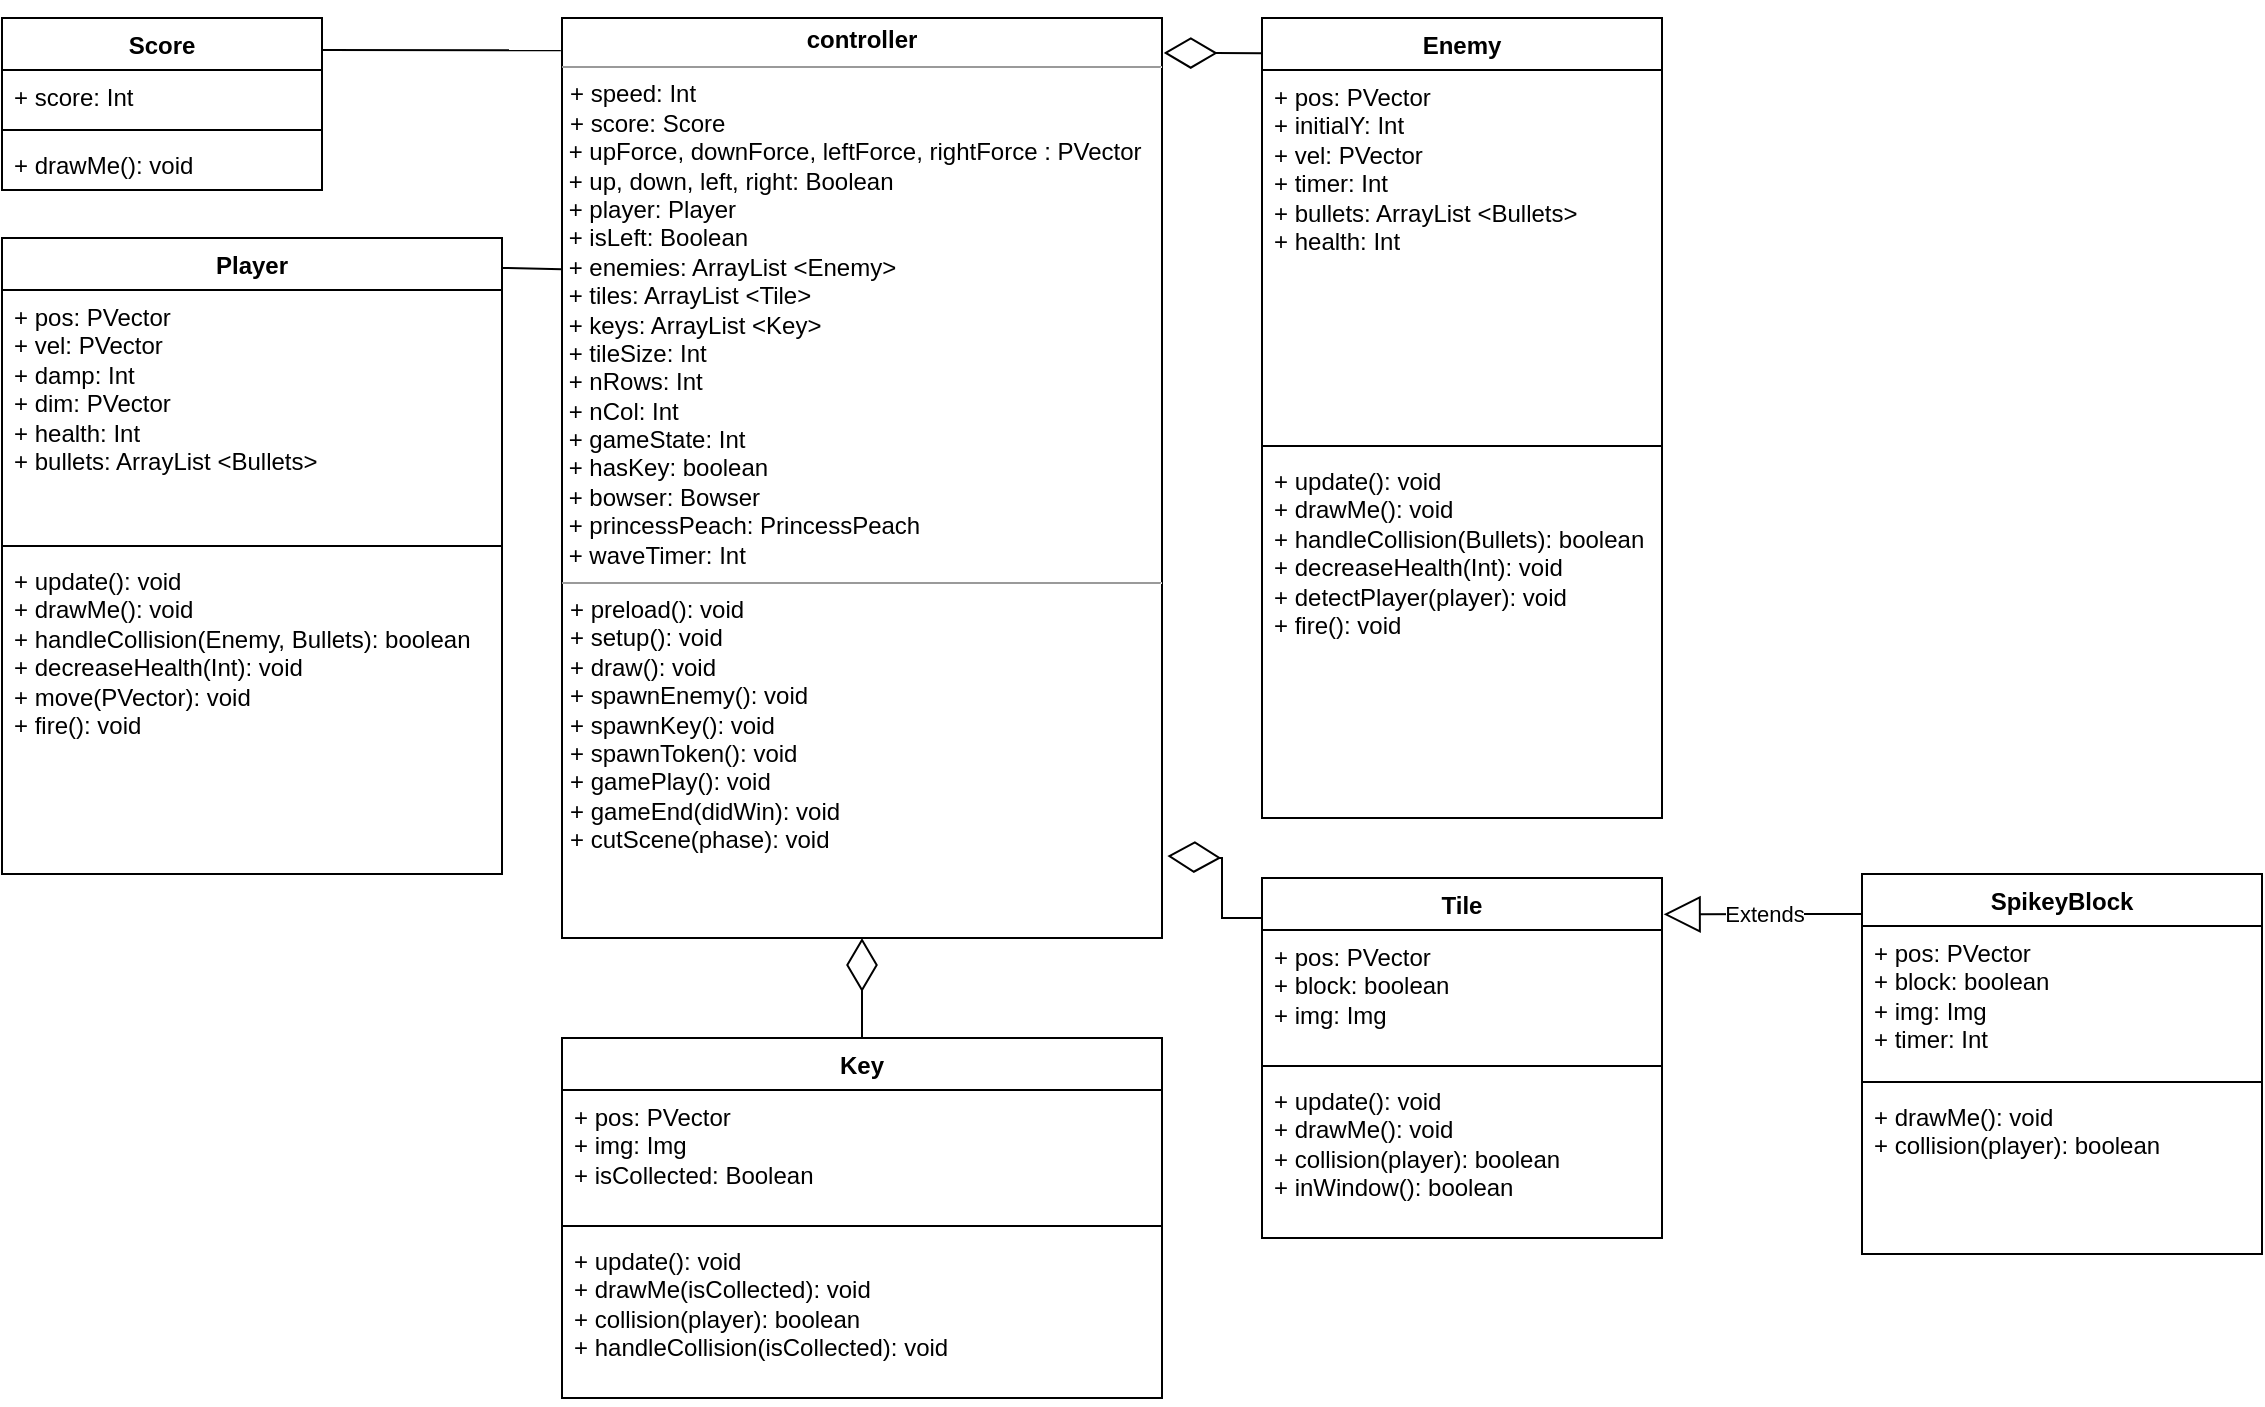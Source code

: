 <mxfile version="24.0.7" type="github">
  <diagram name="Page-1" id="c4acf3e9-155e-7222-9cf6-157b1a14988f">
    <mxGraphModel dx="1687" dy="895" grid="1" gridSize="10" guides="1" tooltips="1" connect="1" arrows="1" fold="1" page="1" pageScale="1" pageWidth="850" pageHeight="1100" background="none" math="0" shadow="0">
      <root>
        <mxCell id="0" />
        <mxCell id="1" parent="0" />
        <mxCell id="5d2195bd80daf111-18" value="&lt;p style=&quot;margin:0px;margin-top:4px;text-align:center;&quot;&gt;&lt;b&gt;controller&lt;/b&gt;&lt;/p&gt;&lt;hr size=&quot;1&quot;&gt;&lt;p style=&quot;margin:0px;margin-left:4px;&quot;&gt;+ speed: Int&lt;br&gt;+ score: Score&lt;/p&gt;&amp;nbsp;+ upForce, downForce, leftForce, rightForce : PVector&lt;div&gt;&amp;nbsp;+ up, down, left, right: Boolean&lt;/div&gt;&lt;div&gt;&amp;nbsp;+ player: Player&lt;/div&gt;&lt;div&gt;&amp;nbsp;+ isLeft: Boolean&lt;/div&gt;&lt;div&gt;&amp;nbsp;&lt;span style=&quot;background-color: initial;&quot;&gt;+ enemies: ArrayList &amp;lt;Enemy&amp;gt;&lt;/span&gt;&lt;/div&gt;&lt;div&gt;&amp;nbsp;+ tiles: ArrayList &amp;lt;Tile&amp;gt;&lt;span style=&quot;background-color: initial;&quot;&gt;&lt;br&gt;&lt;/span&gt;&lt;/div&gt;&lt;div&gt;&amp;nbsp;+ keys: ArrayList &amp;lt;Key&amp;gt;&lt;br&gt;&lt;/div&gt;&lt;div&gt;&amp;nbsp;+ tileSize: Int&lt;br&gt;&lt;/div&gt;&lt;div&gt;&amp;nbsp;+ nRows: Int&lt;/div&gt;&lt;div&gt;&amp;nbsp;+ nCol: Int&lt;/div&gt;&lt;div&gt;&amp;nbsp;+ gameState: Int&lt;/div&gt;&lt;div&gt;&amp;nbsp;+ hasKey: boolean&lt;/div&gt;&lt;div&gt;&amp;nbsp;+ bowser: Bowser&lt;/div&gt;&lt;div&gt;&amp;nbsp;+ princessPeach: PrincessPeach&lt;/div&gt;&lt;div&gt;&amp;nbsp;+ waveTimer: Int&lt;/div&gt;&lt;div&gt;&lt;hr size=&quot;1&quot;&gt;&lt;p style=&quot;margin:0px;margin-left:4px;&quot;&gt;+ preload(): void&lt;/p&gt;&lt;p style=&quot;margin:0px;margin-left:4px;&quot;&gt;+ setup(): void&lt;/p&gt;&lt;p style=&quot;margin:0px;margin-left:4px;&quot;&gt;+ draw(): void&lt;/p&gt;&lt;p style=&quot;margin:0px;margin-left:4px;&quot;&gt;+ spawnEnemy(): void&lt;/p&gt;&lt;p style=&quot;margin:0px;margin-left:4px;&quot;&gt;+ spawnKey(): void&lt;/p&gt;&lt;p style=&quot;margin:0px;margin-left:4px;&quot;&gt;+ spawnToken(): void&lt;/p&gt;&lt;p style=&quot;margin:0px;margin-left:4px;&quot;&gt;+ gamePlay(): void&lt;/p&gt;&lt;p style=&quot;margin:0px;margin-left:4px;&quot;&gt;+ gameEnd(didWin): void&lt;/p&gt;&lt;p style=&quot;margin:0px;margin-left:4px;&quot;&gt;+ cutScene(phase): void&lt;/p&gt;&lt;p style=&quot;margin:0px;margin-left:4px;&quot;&gt;&lt;br&gt;&lt;/p&gt;&lt;/div&gt;" style="verticalAlign=top;align=left;overflow=fill;fontSize=12;fontFamily=Helvetica;html=1;rounded=0;shadow=0;comic=0;labelBackgroundColor=none;strokeWidth=1" parent="1" vertex="1">
          <mxGeometry x="290" y="10" width="300" height="460" as="geometry" />
        </mxCell>
        <mxCell id="Hu1FVO7lR2LXiGRc4sMN-1" value="Score" style="swimlane;fontStyle=1;align=center;verticalAlign=top;childLayout=stackLayout;horizontal=1;startSize=26;horizontalStack=0;resizeParent=1;resizeParentMax=0;resizeLast=0;collapsible=1;marginBottom=0;whiteSpace=wrap;html=1;" vertex="1" parent="1">
          <mxGeometry x="10" y="10" width="160" height="86" as="geometry">
            <mxRectangle x="10" y="10" width="70" height="30" as="alternateBounds" />
          </mxGeometry>
        </mxCell>
        <mxCell id="Hu1FVO7lR2LXiGRc4sMN-2" value="+ score: Int" style="text;strokeColor=none;fillColor=none;align=left;verticalAlign=top;spacingLeft=4;spacingRight=4;overflow=hidden;rotatable=0;points=[[0,0.5],[1,0.5]];portConstraint=eastwest;whiteSpace=wrap;html=1;" vertex="1" parent="Hu1FVO7lR2LXiGRc4sMN-1">
          <mxGeometry y="26" width="160" height="26" as="geometry" />
        </mxCell>
        <mxCell id="Hu1FVO7lR2LXiGRc4sMN-3" value="" style="line;strokeWidth=1;fillColor=none;align=left;verticalAlign=middle;spacingTop=-1;spacingLeft=3;spacingRight=3;rotatable=0;labelPosition=right;points=[];portConstraint=eastwest;strokeColor=inherit;" vertex="1" parent="Hu1FVO7lR2LXiGRc4sMN-1">
          <mxGeometry y="52" width="160" height="8" as="geometry" />
        </mxCell>
        <mxCell id="Hu1FVO7lR2LXiGRc4sMN-4" value="+ drawMe(): void" style="text;strokeColor=none;fillColor=none;align=left;verticalAlign=top;spacingLeft=4;spacingRight=4;overflow=hidden;rotatable=0;points=[[0,0.5],[1,0.5]];portConstraint=eastwest;whiteSpace=wrap;html=1;" vertex="1" parent="Hu1FVO7lR2LXiGRc4sMN-1">
          <mxGeometry y="60" width="160" height="26" as="geometry" />
        </mxCell>
        <mxCell id="Hu1FVO7lR2LXiGRc4sMN-6" value="Player" style="swimlane;fontStyle=1;align=center;verticalAlign=top;childLayout=stackLayout;horizontal=1;startSize=26;horizontalStack=0;resizeParent=1;resizeParentMax=0;resizeLast=0;collapsible=1;marginBottom=0;whiteSpace=wrap;html=1;" vertex="1" parent="1">
          <mxGeometry x="10" y="120" width="250" height="318" as="geometry" />
        </mxCell>
        <mxCell id="Hu1FVO7lR2LXiGRc4sMN-7" value="+ pos: PVector&lt;div&gt;+ vel: PVector&lt;br&gt;&lt;/div&gt;&lt;div&gt;+ damp: Int&lt;/div&gt;&lt;div&gt;+ dim: PVector&lt;/div&gt;&lt;div&gt;+ health: Int&lt;/div&gt;&lt;div&gt;+ bullets: ArrayList &amp;lt;Bullets&amp;gt;&lt;/div&gt;" style="text;strokeColor=none;fillColor=none;align=left;verticalAlign=top;spacingLeft=4;spacingRight=4;overflow=hidden;rotatable=0;points=[[0,0.5],[1,0.5]];portConstraint=eastwest;whiteSpace=wrap;html=1;" vertex="1" parent="Hu1FVO7lR2LXiGRc4sMN-6">
          <mxGeometry y="26" width="250" height="124" as="geometry" />
        </mxCell>
        <mxCell id="Hu1FVO7lR2LXiGRc4sMN-8" value="" style="line;strokeWidth=1;fillColor=none;align=left;verticalAlign=middle;spacingTop=-1;spacingLeft=3;spacingRight=3;rotatable=0;labelPosition=right;points=[];portConstraint=eastwest;strokeColor=inherit;" vertex="1" parent="Hu1FVO7lR2LXiGRc4sMN-6">
          <mxGeometry y="150" width="250" height="8" as="geometry" />
        </mxCell>
        <mxCell id="Hu1FVO7lR2LXiGRc4sMN-9" value="+ update(): void&lt;div&gt;+ drawMe(): void&lt;div&gt;+ handleCollision(Enemy, Bullets): boolean&lt;/div&gt;&lt;/div&gt;&lt;div&gt;+ decreaseHealth(Int): void&lt;/div&gt;&lt;div&gt;+ move(PVector): void&lt;/div&gt;&lt;div&gt;+ fire(): void&lt;/div&gt;&lt;div&gt;&lt;br&gt;&lt;/div&gt;" style="text;strokeColor=none;fillColor=none;align=left;verticalAlign=top;spacingLeft=4;spacingRight=4;overflow=hidden;rotatable=0;points=[[0,0.5],[1,0.5]];portConstraint=eastwest;whiteSpace=wrap;html=1;" vertex="1" parent="Hu1FVO7lR2LXiGRc4sMN-6">
          <mxGeometry y="158" width="250" height="160" as="geometry" />
        </mxCell>
        <mxCell id="Hu1FVO7lR2LXiGRc4sMN-12" value="" style="endArrow=none;html=1;rounded=0;entryX=-0.002;entryY=0.035;entryDx=0;entryDy=0;entryPerimeter=0;" edge="1" parent="1" target="5d2195bd80daf111-18">
          <mxGeometry width="50" height="50" relative="1" as="geometry">
            <mxPoint x="170" y="26" as="sourcePoint" />
            <mxPoint x="340" y="220" as="targetPoint" />
          </mxGeometry>
        </mxCell>
        <mxCell id="Hu1FVO7lR2LXiGRc4sMN-13" value="" style="endArrow=none;html=1;rounded=0;exitX=1;exitY=0.047;exitDx=0;exitDy=0;exitPerimeter=0;entryX=0;entryY=0.273;entryDx=0;entryDy=0;entryPerimeter=0;" edge="1" parent="1" source="Hu1FVO7lR2LXiGRc4sMN-6" target="5d2195bd80daf111-18">
          <mxGeometry width="50" height="50" relative="1" as="geometry">
            <mxPoint x="260" y="190" as="sourcePoint" />
            <mxPoint x="310" y="140" as="targetPoint" />
          </mxGeometry>
        </mxCell>
        <mxCell id="Hu1FVO7lR2LXiGRc4sMN-14" value="Enemy" style="swimlane;fontStyle=1;align=center;verticalAlign=top;childLayout=stackLayout;horizontal=1;startSize=26;horizontalStack=0;resizeParent=1;resizeParentMax=0;resizeLast=0;collapsible=1;marginBottom=0;whiteSpace=wrap;html=1;" vertex="1" parent="1">
          <mxGeometry x="640" y="10" width="200" height="400" as="geometry" />
        </mxCell>
        <mxCell id="Hu1FVO7lR2LXiGRc4sMN-15" value="+ pos: PVector&lt;div&gt;+ initialY: Int&lt;/div&gt;&lt;div&gt;+ vel: PVector&lt;/div&gt;&lt;div&gt;+ timer: Int&lt;/div&gt;&lt;div&gt;+ bullets: ArrayList &amp;lt;Bullets&amp;gt;&lt;/div&gt;&lt;div&gt;+ health: Int&lt;/div&gt;" style="text;strokeColor=none;fillColor=none;align=left;verticalAlign=top;spacingLeft=4;spacingRight=4;overflow=hidden;rotatable=0;points=[[0,0.5],[1,0.5]];portConstraint=eastwest;whiteSpace=wrap;html=1;" vertex="1" parent="Hu1FVO7lR2LXiGRc4sMN-14">
          <mxGeometry y="26" width="200" height="184" as="geometry" />
        </mxCell>
        <mxCell id="Hu1FVO7lR2LXiGRc4sMN-16" value="" style="line;strokeWidth=1;fillColor=none;align=left;verticalAlign=middle;spacingTop=-1;spacingLeft=3;spacingRight=3;rotatable=0;labelPosition=right;points=[];portConstraint=eastwest;strokeColor=inherit;" vertex="1" parent="Hu1FVO7lR2LXiGRc4sMN-14">
          <mxGeometry y="210" width="200" height="8" as="geometry" />
        </mxCell>
        <mxCell id="Hu1FVO7lR2LXiGRc4sMN-17" value="+ update(): void&lt;div&gt;+ drawMe(): void&lt;/div&gt;&lt;div&gt;+ handleCollision(Bullets): boolean&lt;/div&gt;&lt;div&gt;+ decreaseHealth(Int): void&lt;/div&gt;&lt;div&gt;+ detectPlayer(player): void&lt;/div&gt;&lt;div&gt;+ fire(): void&lt;/div&gt;" style="text;strokeColor=none;fillColor=none;align=left;verticalAlign=top;spacingLeft=4;spacingRight=4;overflow=hidden;rotatable=0;points=[[0,0.5],[1,0.5]];portConstraint=eastwest;whiteSpace=wrap;html=1;" vertex="1" parent="Hu1FVO7lR2LXiGRc4sMN-14">
          <mxGeometry y="218" width="200" height="182" as="geometry" />
        </mxCell>
        <mxCell id="Hu1FVO7lR2LXiGRc4sMN-21" value="" style="endArrow=diamondThin;endFill=0;endSize=24;html=1;rounded=0;exitX=0;exitY=0.044;exitDx=0;exitDy=0;exitPerimeter=0;entryX=1.003;entryY=0.038;entryDx=0;entryDy=0;entryPerimeter=0;" edge="1" parent="1" source="Hu1FVO7lR2LXiGRc4sMN-14" target="5d2195bd80daf111-18">
          <mxGeometry width="160" relative="1" as="geometry">
            <mxPoint x="370" y="250" as="sourcePoint" />
            <mxPoint x="530" y="250" as="targetPoint" />
          </mxGeometry>
        </mxCell>
        <mxCell id="Hu1FVO7lR2LXiGRc4sMN-22" value="Tile" style="swimlane;fontStyle=1;align=center;verticalAlign=top;childLayout=stackLayout;horizontal=1;startSize=26;horizontalStack=0;resizeParent=1;resizeParentMax=0;resizeLast=0;collapsible=1;marginBottom=0;whiteSpace=wrap;html=1;" vertex="1" parent="1">
          <mxGeometry x="640" y="440" width="200" height="180" as="geometry" />
        </mxCell>
        <mxCell id="Hu1FVO7lR2LXiGRc4sMN-23" value="+ pos: PVector&lt;div&gt;+ block: boolean&lt;/div&gt;&lt;div&gt;+ img: Img&lt;/div&gt;" style="text;strokeColor=none;fillColor=none;align=left;verticalAlign=top;spacingLeft=4;spacingRight=4;overflow=hidden;rotatable=0;points=[[0,0.5],[1,0.5]];portConstraint=eastwest;whiteSpace=wrap;html=1;" vertex="1" parent="Hu1FVO7lR2LXiGRc4sMN-22">
          <mxGeometry y="26" width="200" height="64" as="geometry" />
        </mxCell>
        <mxCell id="Hu1FVO7lR2LXiGRc4sMN-24" value="" style="line;strokeWidth=1;fillColor=none;align=left;verticalAlign=middle;spacingTop=-1;spacingLeft=3;spacingRight=3;rotatable=0;labelPosition=right;points=[];portConstraint=eastwest;strokeColor=inherit;" vertex="1" parent="Hu1FVO7lR2LXiGRc4sMN-22">
          <mxGeometry y="90" width="200" height="8" as="geometry" />
        </mxCell>
        <mxCell id="Hu1FVO7lR2LXiGRc4sMN-25" value="+ update(): void&lt;div&gt;+ drawMe(): void&lt;/div&gt;&lt;div&gt;+ collision(player): boolean&lt;/div&gt;&lt;div&gt;+ inWindow(): boolean&lt;/div&gt;" style="text;strokeColor=none;fillColor=none;align=left;verticalAlign=top;spacingLeft=4;spacingRight=4;overflow=hidden;rotatable=0;points=[[0,0.5],[1,0.5]];portConstraint=eastwest;whiteSpace=wrap;html=1;" vertex="1" parent="Hu1FVO7lR2LXiGRc4sMN-22">
          <mxGeometry y="98" width="200" height="82" as="geometry" />
        </mxCell>
        <mxCell id="Hu1FVO7lR2LXiGRc4sMN-26" value="" style="endArrow=diamondThin;endFill=0;endSize=24;html=1;rounded=0;exitX=0;exitY=0.111;exitDx=0;exitDy=0;exitPerimeter=0;entryX=1.009;entryY=0.911;entryDx=0;entryDy=0;entryPerimeter=0;" edge="1" parent="1" source="Hu1FVO7lR2LXiGRc4sMN-22" target="5d2195bd80daf111-18">
          <mxGeometry width="160" relative="1" as="geometry">
            <mxPoint x="400" y="230" as="sourcePoint" />
            <mxPoint x="610" y="400" as="targetPoint" />
            <Array as="points">
              <mxPoint x="620" y="460" />
              <mxPoint x="620" y="430" />
            </Array>
          </mxGeometry>
        </mxCell>
        <mxCell id="Hu1FVO7lR2LXiGRc4sMN-27" value="SpikeyBlock" style="swimlane;fontStyle=1;align=center;verticalAlign=top;childLayout=stackLayout;horizontal=1;startSize=26;horizontalStack=0;resizeParent=1;resizeParentMax=0;resizeLast=0;collapsible=1;marginBottom=0;whiteSpace=wrap;html=1;" vertex="1" parent="1">
          <mxGeometry x="940" y="438" width="200" height="190" as="geometry" />
        </mxCell>
        <mxCell id="Hu1FVO7lR2LXiGRc4sMN-28" value="+ pos: PVector&lt;div&gt;+ block: boolean&lt;/div&gt;&lt;div&gt;+ img: Img&lt;/div&gt;&lt;div&gt;+ timer: Int&lt;/div&gt;" style="text;strokeColor=none;fillColor=none;align=left;verticalAlign=top;spacingLeft=4;spacingRight=4;overflow=hidden;rotatable=0;points=[[0,0.5],[1,0.5]];portConstraint=eastwest;whiteSpace=wrap;html=1;" vertex="1" parent="Hu1FVO7lR2LXiGRc4sMN-27">
          <mxGeometry y="26" width="200" height="74" as="geometry" />
        </mxCell>
        <mxCell id="Hu1FVO7lR2LXiGRc4sMN-29" value="" style="line;strokeWidth=1;fillColor=none;align=left;verticalAlign=middle;spacingTop=-1;spacingLeft=3;spacingRight=3;rotatable=0;labelPosition=right;points=[];portConstraint=eastwest;strokeColor=inherit;" vertex="1" parent="Hu1FVO7lR2LXiGRc4sMN-27">
          <mxGeometry y="100" width="200" height="8" as="geometry" />
        </mxCell>
        <mxCell id="Hu1FVO7lR2LXiGRc4sMN-30" value="&lt;div&gt;+ drawMe(): void&lt;/div&gt;&lt;div&gt;+ collision(player): boolean&lt;/div&gt;" style="text;strokeColor=none;fillColor=none;align=left;verticalAlign=top;spacingLeft=4;spacingRight=4;overflow=hidden;rotatable=0;points=[[0,0.5],[1,0.5]];portConstraint=eastwest;whiteSpace=wrap;html=1;" vertex="1" parent="Hu1FVO7lR2LXiGRc4sMN-27">
          <mxGeometry y="108" width="200" height="82" as="geometry" />
        </mxCell>
        <mxCell id="Hu1FVO7lR2LXiGRc4sMN-31" value="Extends" style="endArrow=block;endSize=16;endFill=0;html=1;rounded=0;exitX=0.001;exitY=0.105;exitDx=0;exitDy=0;exitPerimeter=0;entryX=1.004;entryY=0.101;entryDx=0;entryDy=0;entryPerimeter=0;" edge="1" parent="1" source="Hu1FVO7lR2LXiGRc4sMN-27" target="Hu1FVO7lR2LXiGRc4sMN-22">
          <mxGeometry width="160" relative="1" as="geometry">
            <mxPoint x="570" y="500" as="sourcePoint" />
            <mxPoint x="730" y="500" as="targetPoint" />
          </mxGeometry>
        </mxCell>
        <mxCell id="Hu1FVO7lR2LXiGRc4sMN-36" value="Key" style="swimlane;fontStyle=1;align=center;verticalAlign=top;childLayout=stackLayout;horizontal=1;startSize=26;horizontalStack=0;resizeParent=1;resizeParentMax=0;resizeLast=0;collapsible=1;marginBottom=0;whiteSpace=wrap;html=1;" vertex="1" parent="1">
          <mxGeometry x="290" y="520" width="300" height="180" as="geometry" />
        </mxCell>
        <mxCell id="Hu1FVO7lR2LXiGRc4sMN-41" value="" style="endArrow=diamondThin;endFill=0;endSize=24;html=1;rounded=0;entryX=0.5;entryY=1;entryDx=0;entryDy=0;" edge="1" parent="Hu1FVO7lR2LXiGRc4sMN-36" target="5d2195bd80daf111-18">
          <mxGeometry width="160" relative="1" as="geometry">
            <mxPoint x="150" as="sourcePoint" />
            <mxPoint x="240" as="targetPoint" />
          </mxGeometry>
        </mxCell>
        <mxCell id="Hu1FVO7lR2LXiGRc4sMN-37" value="+ pos: PVector&lt;div&gt;+ img: Img&lt;/div&gt;&lt;div&gt;+ isCollected: Boolean&lt;/div&gt;" style="text;strokeColor=none;fillColor=none;align=left;verticalAlign=top;spacingLeft=4;spacingRight=4;overflow=hidden;rotatable=0;points=[[0,0.5],[1,0.5]];portConstraint=eastwest;whiteSpace=wrap;html=1;" vertex="1" parent="Hu1FVO7lR2LXiGRc4sMN-36">
          <mxGeometry y="26" width="300" height="64" as="geometry" />
        </mxCell>
        <mxCell id="Hu1FVO7lR2LXiGRc4sMN-38" value="" style="line;strokeWidth=1;fillColor=none;align=left;verticalAlign=middle;spacingTop=-1;spacingLeft=3;spacingRight=3;rotatable=0;labelPosition=right;points=[];portConstraint=eastwest;strokeColor=inherit;" vertex="1" parent="Hu1FVO7lR2LXiGRc4sMN-36">
          <mxGeometry y="90" width="300" height="8" as="geometry" />
        </mxCell>
        <mxCell id="Hu1FVO7lR2LXiGRc4sMN-39" value="+ update(): void&lt;div&gt;+ drawMe(isCollected): void&lt;/div&gt;&lt;div&gt;+ collision(player): boolean&lt;/div&gt;&lt;div&gt;+ handleCollision(isCollected): void&lt;/div&gt;" style="text;strokeColor=none;fillColor=none;align=left;verticalAlign=top;spacingLeft=4;spacingRight=4;overflow=hidden;rotatable=0;points=[[0,0.5],[1,0.5]];portConstraint=eastwest;whiteSpace=wrap;html=1;" vertex="1" parent="Hu1FVO7lR2LXiGRc4sMN-36">
          <mxGeometry y="98" width="300" height="82" as="geometry" />
        </mxCell>
      </root>
    </mxGraphModel>
  </diagram>
</mxfile>

